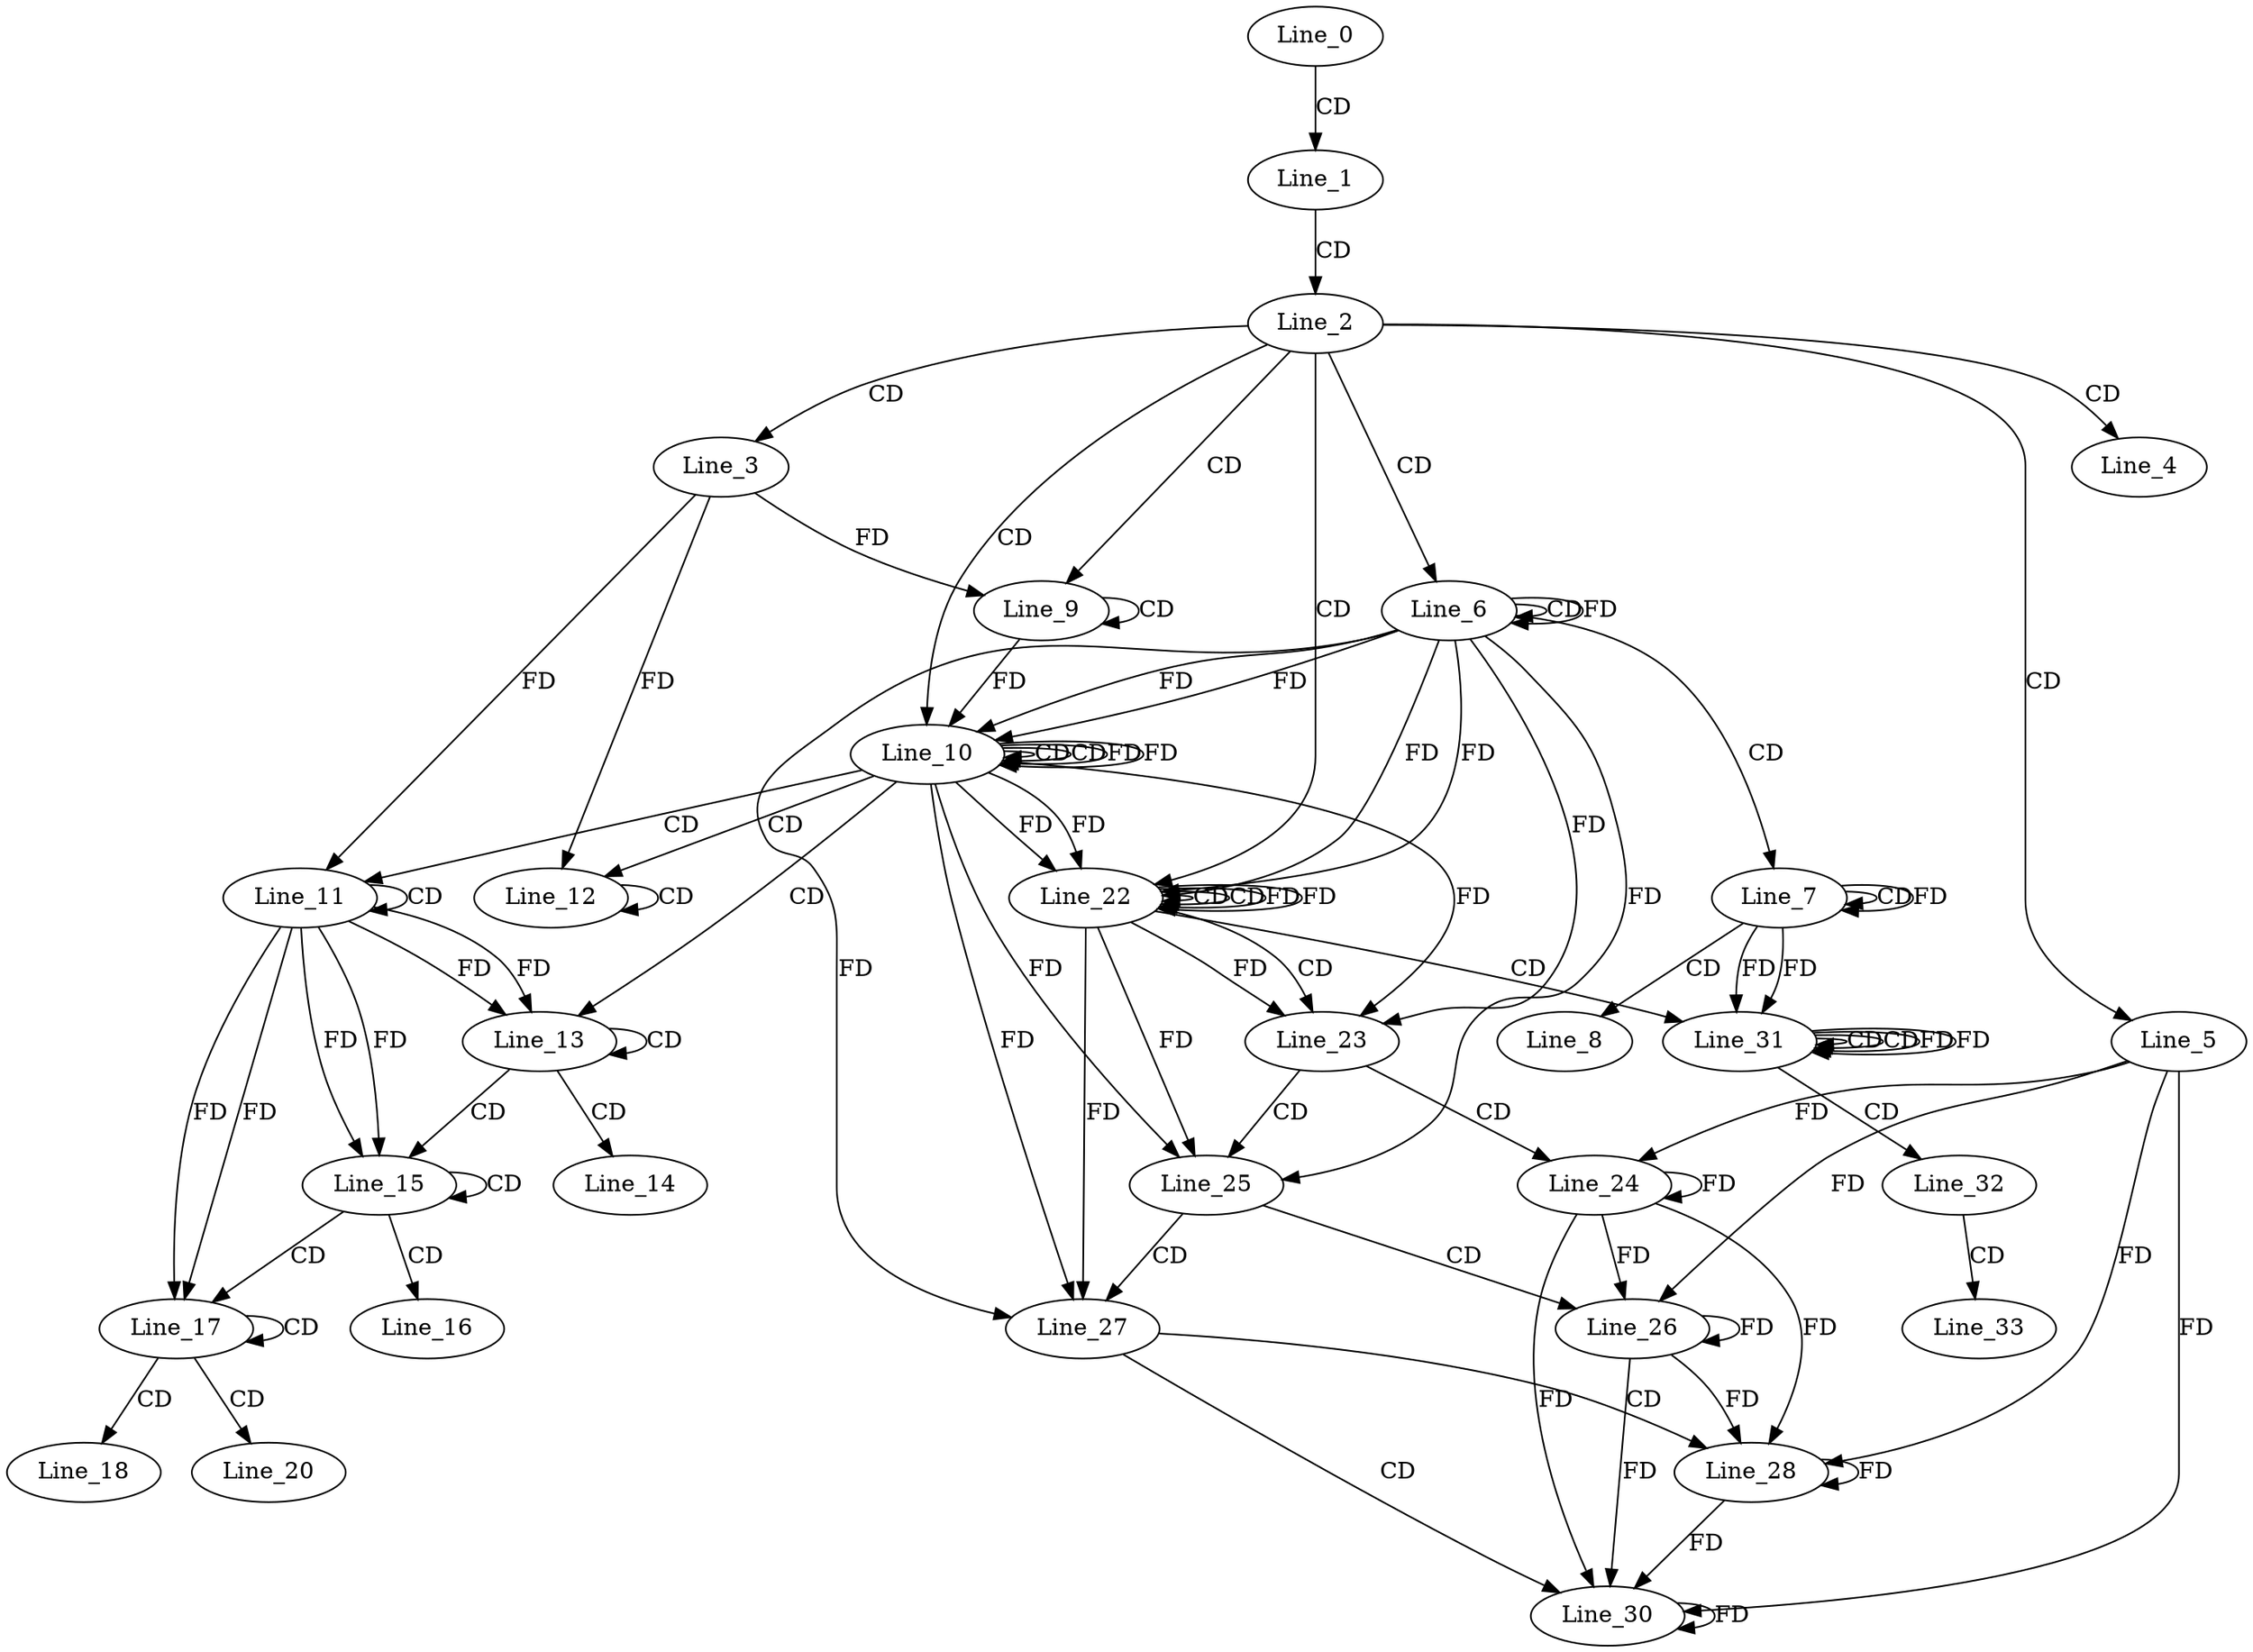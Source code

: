 digraph G {
  Line_0;
  Line_1;
  Line_2;
  Line_3;
  Line_4;
  Line_5;
  Line_6;
  Line_6;
  Line_6;
  Line_7;
  Line_7;
  Line_7;
  Line_8;
  Line_9;
  Line_9;
  Line_10;
  Line_10;
  Line_10;
  Line_11;
  Line_11;
  Line_12;
  Line_12;
  Line_13;
  Line_13;
  Line_14;
  Line_15;
  Line_15;
  Line_16;
  Line_17;
  Line_17;
  Line_18;
  Line_20;
  Line_22;
  Line_22;
  Line_22;
  Line_23;
  Line_24;
  Line_25;
  Line_26;
  Line_27;
  Line_28;
  Line_30;
  Line_31;
  Line_31;
  Line_31;
  Line_32;
  Line_33;
  Line_0 -> Line_1 [ label="CD" ];
  Line_1 -> Line_2 [ label="CD" ];
  Line_2 -> Line_3 [ label="CD" ];
  Line_2 -> Line_4 [ label="CD" ];
  Line_2 -> Line_5 [ label="CD" ];
  Line_2 -> Line_6 [ label="CD" ];
  Line_6 -> Line_6 [ label="CD" ];
  Line_6 -> Line_6 [ label="FD" ];
  Line_6 -> Line_7 [ label="CD" ];
  Line_7 -> Line_7 [ label="CD" ];
  Line_7 -> Line_7 [ label="FD" ];
  Line_7 -> Line_8 [ label="CD" ];
  Line_2 -> Line_9 [ label="CD" ];
  Line_9 -> Line_9 [ label="CD" ];
  Line_3 -> Line_9 [ label="FD" ];
  Line_2 -> Line_10 [ label="CD" ];
  Line_10 -> Line_10 [ label="CD" ];
  Line_6 -> Line_10 [ label="FD" ];
  Line_9 -> Line_10 [ label="FD" ];
  Line_10 -> Line_10 [ label="CD" ];
  Line_10 -> Line_10 [ label="FD" ];
  Line_6 -> Line_10 [ label="FD" ];
  Line_10 -> Line_11 [ label="CD" ];
  Line_11 -> Line_11 [ label="CD" ];
  Line_3 -> Line_11 [ label="FD" ];
  Line_10 -> Line_12 [ label="CD" ];
  Line_12 -> Line_12 [ label="CD" ];
  Line_3 -> Line_12 [ label="FD" ];
  Line_10 -> Line_13 [ label="CD" ];
  Line_11 -> Line_13 [ label="FD" ];
  Line_13 -> Line_13 [ label="CD" ];
  Line_11 -> Line_13 [ label="FD" ];
  Line_13 -> Line_14 [ label="CD" ];
  Line_13 -> Line_15 [ label="CD" ];
  Line_11 -> Line_15 [ label="FD" ];
  Line_15 -> Line_15 [ label="CD" ];
  Line_11 -> Line_15 [ label="FD" ];
  Line_15 -> Line_16 [ label="CD" ];
  Line_15 -> Line_17 [ label="CD" ];
  Line_11 -> Line_17 [ label="FD" ];
  Line_17 -> Line_17 [ label="CD" ];
  Line_11 -> Line_17 [ label="FD" ];
  Line_17 -> Line_18 [ label="CD" ];
  Line_17 -> Line_20 [ label="CD" ];
  Line_2 -> Line_22 [ label="CD" ];
  Line_22 -> Line_22 [ label="CD" ];
  Line_10 -> Line_22 [ label="FD" ];
  Line_6 -> Line_22 [ label="FD" ];
  Line_22 -> Line_22 [ label="CD" ];
  Line_22 -> Line_22 [ label="FD" ];
  Line_10 -> Line_22 [ label="FD" ];
  Line_6 -> Line_22 [ label="FD" ];
  Line_22 -> Line_23 [ label="CD" ];
  Line_22 -> Line_23 [ label="FD" ];
  Line_10 -> Line_23 [ label="FD" ];
  Line_6 -> Line_23 [ label="FD" ];
  Line_23 -> Line_24 [ label="CD" ];
  Line_24 -> Line_24 [ label="FD" ];
  Line_5 -> Line_24 [ label="FD" ];
  Line_23 -> Line_25 [ label="CD" ];
  Line_22 -> Line_25 [ label="FD" ];
  Line_10 -> Line_25 [ label="FD" ];
  Line_6 -> Line_25 [ label="FD" ];
  Line_25 -> Line_26 [ label="CD" ];
  Line_24 -> Line_26 [ label="FD" ];
  Line_26 -> Line_26 [ label="FD" ];
  Line_5 -> Line_26 [ label="FD" ];
  Line_25 -> Line_27 [ label="CD" ];
  Line_22 -> Line_27 [ label="FD" ];
  Line_10 -> Line_27 [ label="FD" ];
  Line_6 -> Line_27 [ label="FD" ];
  Line_27 -> Line_28 [ label="CD" ];
  Line_24 -> Line_28 [ label="FD" ];
  Line_26 -> Line_28 [ label="FD" ];
  Line_28 -> Line_28 [ label="FD" ];
  Line_5 -> Line_28 [ label="FD" ];
  Line_27 -> Line_30 [ label="CD" ];
  Line_24 -> Line_30 [ label="FD" ];
  Line_26 -> Line_30 [ label="FD" ];
  Line_28 -> Line_30 [ label="FD" ];
  Line_30 -> Line_30 [ label="FD" ];
  Line_5 -> Line_30 [ label="FD" ];
  Line_22 -> Line_31 [ label="CD" ];
  Line_31 -> Line_31 [ label="CD" ];
  Line_7 -> Line_31 [ label="FD" ];
  Line_31 -> Line_31 [ label="CD" ];
  Line_31 -> Line_31 [ label="FD" ];
  Line_7 -> Line_31 [ label="FD" ];
  Line_31 -> Line_32 [ label="CD" ];
  Line_32 -> Line_33 [ label="CD" ];
  Line_10 -> Line_10 [ label="FD" ];
  Line_22 -> Line_22 [ label="FD" ];
  Line_31 -> Line_31 [ label="FD" ];
}
